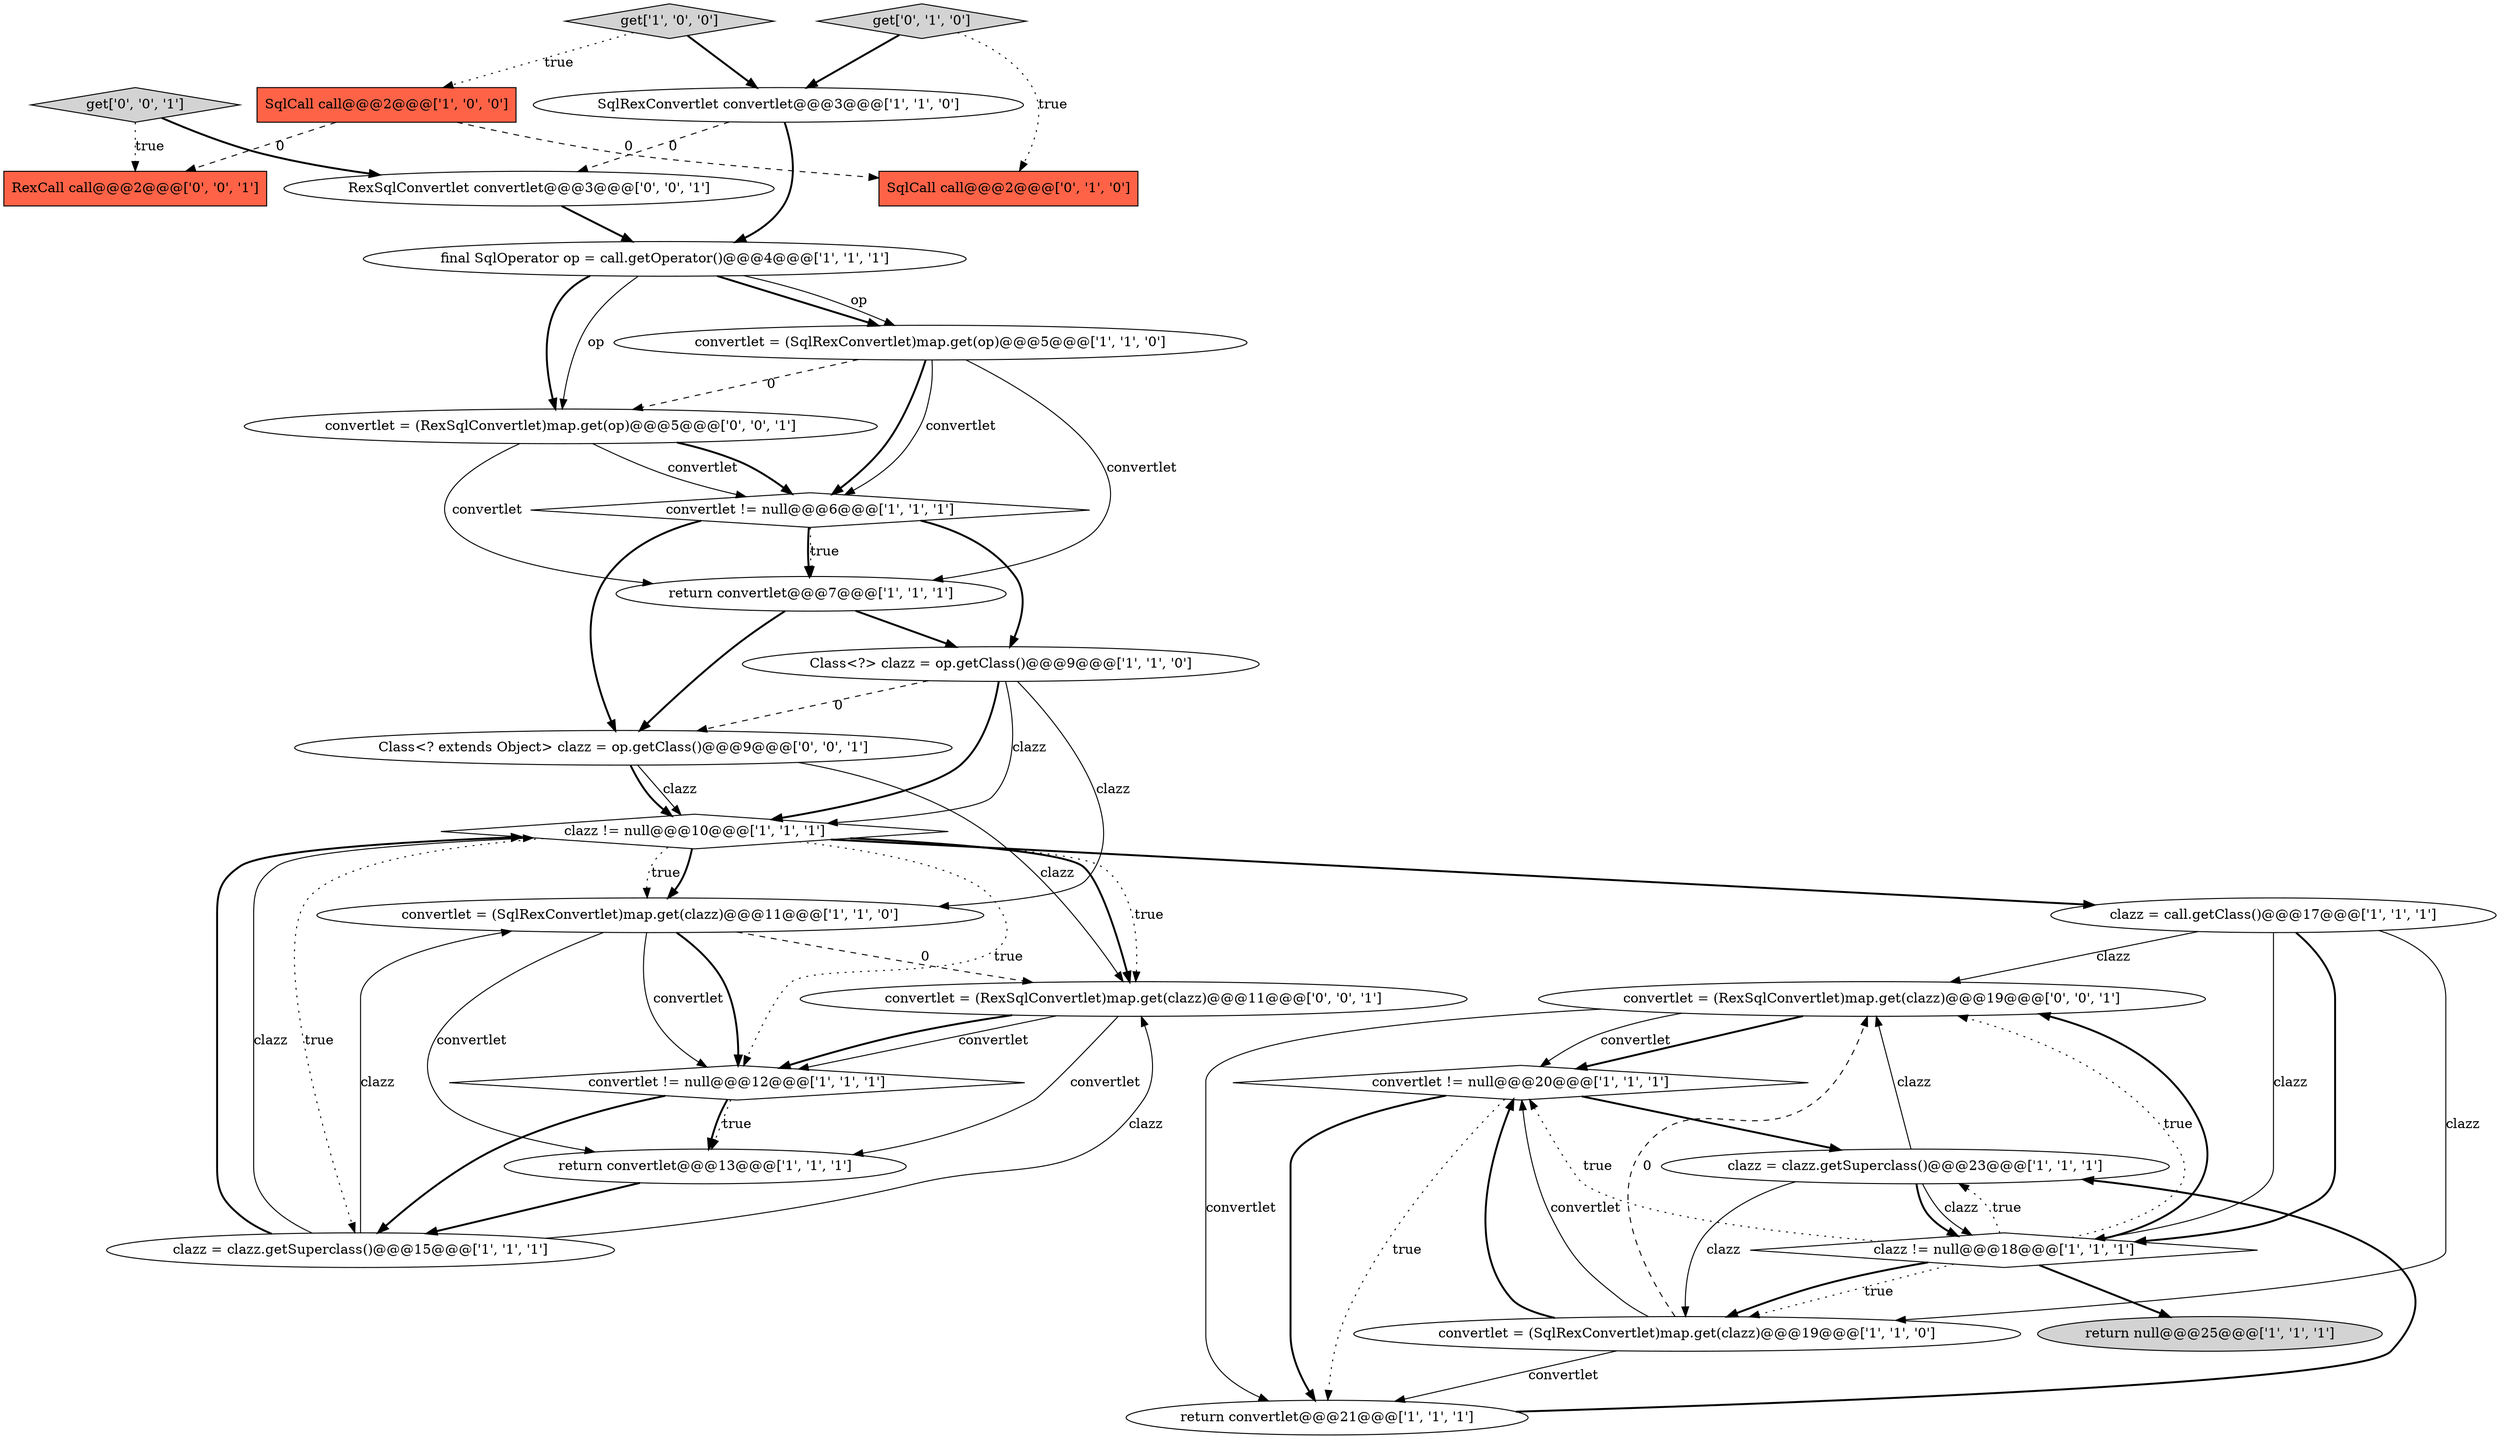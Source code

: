digraph {
23 [style = filled, label = "RexSqlConvertlet convertlet@@@3@@@['0', '0', '1']", fillcolor = white, shape = ellipse image = "AAA0AAABBB3BBB"];
26 [style = filled, label = "convertlet = (RexSqlConvertlet)map.get(clazz)@@@19@@@['0', '0', '1']", fillcolor = white, shape = ellipse image = "AAA0AAABBB3BBB"];
1 [style = filled, label = "clazz != null@@@10@@@['1', '1', '1']", fillcolor = white, shape = diamond image = "AAA0AAABBB1BBB"];
12 [style = filled, label = "SqlCall call@@@2@@@['1', '0', '0']", fillcolor = tomato, shape = box image = "AAA1AAABBB1BBB"];
14 [style = filled, label = "convertlet = (SqlRexConvertlet)map.get(clazz)@@@11@@@['1', '1', '0']", fillcolor = white, shape = ellipse image = "AAA0AAABBB1BBB"];
28 [style = filled, label = "convertlet = (RexSqlConvertlet)map.get(clazz)@@@11@@@['0', '0', '1']", fillcolor = white, shape = ellipse image = "AAA0AAABBB3BBB"];
5 [style = filled, label = "clazz = clazz.getSuperclass()@@@23@@@['1', '1', '1']", fillcolor = white, shape = ellipse image = "AAA0AAABBB1BBB"];
4 [style = filled, label = "convertlet != null@@@12@@@['1', '1', '1']", fillcolor = white, shape = diamond image = "AAA0AAABBB1BBB"];
27 [style = filled, label = "get['0', '0', '1']", fillcolor = lightgray, shape = diamond image = "AAA0AAABBB3BBB"];
17 [style = filled, label = "return convertlet@@@7@@@['1', '1', '1']", fillcolor = white, shape = ellipse image = "AAA0AAABBB1BBB"];
16 [style = filled, label = "SqlRexConvertlet convertlet@@@3@@@['1', '1', '0']", fillcolor = white, shape = ellipse image = "AAA0AAABBB1BBB"];
21 [style = filled, label = "SqlCall call@@@2@@@['0', '1', '0']", fillcolor = tomato, shape = box image = "AAA1AAABBB2BBB"];
7 [style = filled, label = "convertlet != null@@@20@@@['1', '1', '1']", fillcolor = white, shape = diamond image = "AAA0AAABBB1BBB"];
13 [style = filled, label = "convertlet != null@@@6@@@['1', '1', '1']", fillcolor = white, shape = diamond image = "AAA0AAABBB1BBB"];
19 [style = filled, label = "return convertlet@@@21@@@['1', '1', '1']", fillcolor = white, shape = ellipse image = "AAA0AAABBB1BBB"];
15 [style = filled, label = "return null@@@25@@@['1', '1', '1']", fillcolor = lightgray, shape = ellipse image = "AAA0AAABBB1BBB"];
10 [style = filled, label = "convertlet = (SqlRexConvertlet)map.get(op)@@@5@@@['1', '1', '0']", fillcolor = white, shape = ellipse image = "AAA0AAABBB1BBB"];
25 [style = filled, label = "RexCall call@@@2@@@['0', '0', '1']", fillcolor = tomato, shape = box image = "AAA0AAABBB3BBB"];
9 [style = filled, label = "convertlet = (SqlRexConvertlet)map.get(clazz)@@@19@@@['1', '1', '0']", fillcolor = white, shape = ellipse image = "AAA0AAABBB1BBB"];
24 [style = filled, label = "Class<? extends Object> clazz = op.getClass()@@@9@@@['0', '0', '1']", fillcolor = white, shape = ellipse image = "AAA0AAABBB3BBB"];
11 [style = filled, label = "clazz != null@@@18@@@['1', '1', '1']", fillcolor = white, shape = diamond image = "AAA0AAABBB1BBB"];
3 [style = filled, label = "get['1', '0', '0']", fillcolor = lightgray, shape = diamond image = "AAA0AAABBB1BBB"];
22 [style = filled, label = "convertlet = (RexSqlConvertlet)map.get(op)@@@5@@@['0', '0', '1']", fillcolor = white, shape = ellipse image = "AAA0AAABBB3BBB"];
18 [style = filled, label = "return convertlet@@@13@@@['1', '1', '1']", fillcolor = white, shape = ellipse image = "AAA0AAABBB1BBB"];
2 [style = filled, label = "clazz = clazz.getSuperclass()@@@15@@@['1', '1', '1']", fillcolor = white, shape = ellipse image = "AAA0AAABBB1BBB"];
0 [style = filled, label = "clazz = call.getClass()@@@17@@@['1', '1', '1']", fillcolor = white, shape = ellipse image = "AAA0AAABBB1BBB"];
8 [style = filled, label = "Class<?> clazz = op.getClass()@@@9@@@['1', '1', '0']", fillcolor = white, shape = ellipse image = "AAA0AAABBB1BBB"];
6 [style = filled, label = "final SqlOperator op = call.getOperator()@@@4@@@['1', '1', '1']", fillcolor = white, shape = ellipse image = "AAA0AAABBB1BBB"];
20 [style = filled, label = "get['0', '1', '0']", fillcolor = lightgray, shape = diamond image = "AAA0AAABBB2BBB"];
11->7 [style = dotted, label="true"];
17->8 [style = bold, label=""];
13->17 [style = dotted, label="true"];
4->18 [style = dotted, label="true"];
24->1 [style = solid, label="clazz"];
13->24 [style = bold, label=""];
26->7 [style = bold, label=""];
24->28 [style = solid, label="clazz"];
27->25 [style = dotted, label="true"];
14->28 [style = dashed, label="0"];
6->22 [style = bold, label=""];
7->19 [style = dotted, label="true"];
2->1 [style = bold, label=""];
16->6 [style = bold, label=""];
8->1 [style = solid, label="clazz"];
28->4 [style = solid, label="convertlet"];
10->17 [style = solid, label="convertlet"];
0->11 [style = bold, label=""];
11->9 [style = dotted, label="true"];
4->18 [style = bold, label=""];
26->7 [style = solid, label="convertlet"];
1->4 [style = dotted, label="true"];
1->0 [style = bold, label=""];
4->2 [style = bold, label=""];
0->9 [style = solid, label="clazz"];
3->16 [style = bold, label=""];
18->2 [style = bold, label=""];
9->7 [style = bold, label=""];
11->9 [style = bold, label=""];
22->17 [style = solid, label="convertlet"];
1->14 [style = dotted, label="true"];
11->5 [style = dotted, label="true"];
20->21 [style = dotted, label="true"];
10->22 [style = dashed, label="0"];
6->22 [style = solid, label="op"];
12->21 [style = dashed, label="0"];
11->15 [style = bold, label=""];
11->26 [style = dotted, label="true"];
8->1 [style = bold, label=""];
19->5 [style = bold, label=""];
2->1 [style = solid, label="clazz"];
13->17 [style = bold, label=""];
1->28 [style = bold, label=""];
7->5 [style = bold, label=""];
17->24 [style = bold, label=""];
12->25 [style = dashed, label="0"];
20->16 [style = bold, label=""];
5->26 [style = solid, label="clazz"];
9->19 [style = solid, label="convertlet"];
10->13 [style = bold, label=""];
26->19 [style = solid, label="convertlet"];
2->14 [style = solid, label="clazz"];
8->14 [style = solid, label="clazz"];
9->7 [style = solid, label="convertlet"];
3->12 [style = dotted, label="true"];
16->23 [style = dashed, label="0"];
6->10 [style = bold, label=""];
23->6 [style = bold, label=""];
9->26 [style = dashed, label="0"];
0->11 [style = solid, label="clazz"];
14->4 [style = solid, label="convertlet"];
8->24 [style = dashed, label="0"];
1->14 [style = bold, label=""];
5->11 [style = bold, label=""];
27->23 [style = bold, label=""];
14->18 [style = solid, label="convertlet"];
5->11 [style = solid, label="clazz"];
24->1 [style = bold, label=""];
22->13 [style = solid, label="convertlet"];
13->8 [style = bold, label=""];
28->18 [style = solid, label="convertlet"];
2->28 [style = solid, label="clazz"];
0->26 [style = solid, label="clazz"];
10->13 [style = solid, label="convertlet"];
1->2 [style = dotted, label="true"];
7->19 [style = bold, label=""];
5->9 [style = solid, label="clazz"];
22->13 [style = bold, label=""];
6->10 [style = solid, label="op"];
1->28 [style = dotted, label="true"];
28->4 [style = bold, label=""];
11->26 [style = bold, label=""];
14->4 [style = bold, label=""];
}

